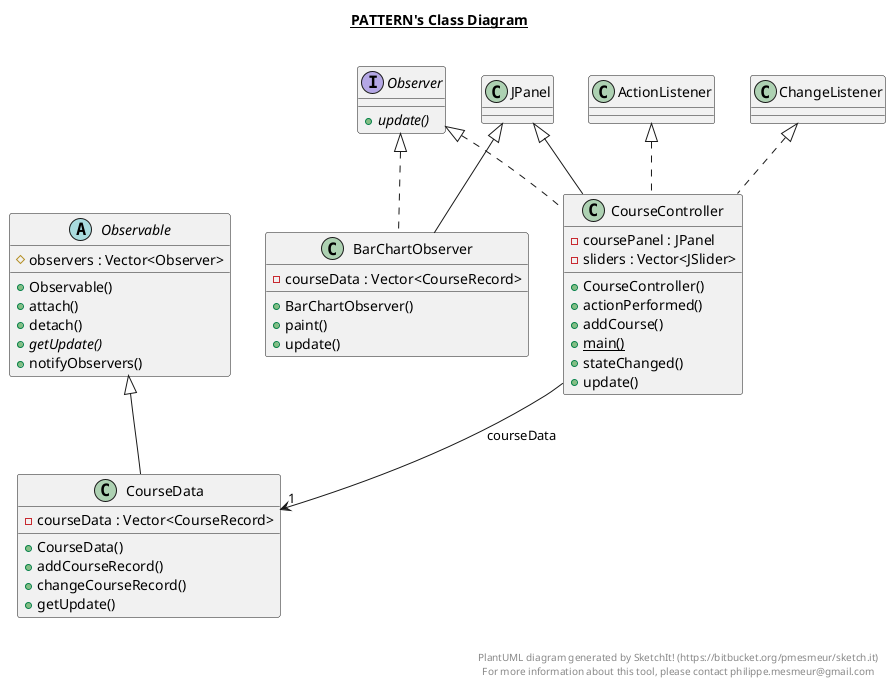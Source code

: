 @startuml

title __PATTERN's Class Diagram__\n

      class BarChartObserver {
          - courseData : Vector<CourseRecord>
          + BarChartObserver()
          + paint()
          + update()
      }


  


      class CourseController {
          - coursePanel : JPanel
          - sliders : Vector<JSlider>
          + CourseController()
          + actionPerformed()
          + addCourse()
          {static} + main()
          + stateChanged()
          + update()

  }

      class CourseData {
          - courseData : Vector<CourseRecord>
          + CourseData()
          + addCourseRecord()
          + changeCourseRecord()
          + getUpdate()

  }
  


      abstract class Observable {
          # observers : Vector<Observer>
          + Observable()
          + attach()
          + detach()
          {abstract} + getUpdate()
          + notifyObservers()

  }
  


      interface Observer {
          {abstract} + update()

  }
  

  BarChartObserver .up.|> Observer
  BarChartObserver -up-|> JPanel
  CourseController .up.|> ActionListener
  CourseController .up.|> ChangeListener
  CourseController .up.|> Observer
  CourseController -up-|> JPanel
  CourseController --> "1"CourseData : courseData
  CourseData -up-|> Observable


right footer


PlantUML diagram generated by SketchIt! (https://bitbucket.org/pmesmeur/sketch.it)
For more information about this tool, please contact philippe.mesmeur@gmail.com
endfooter

@enduml
